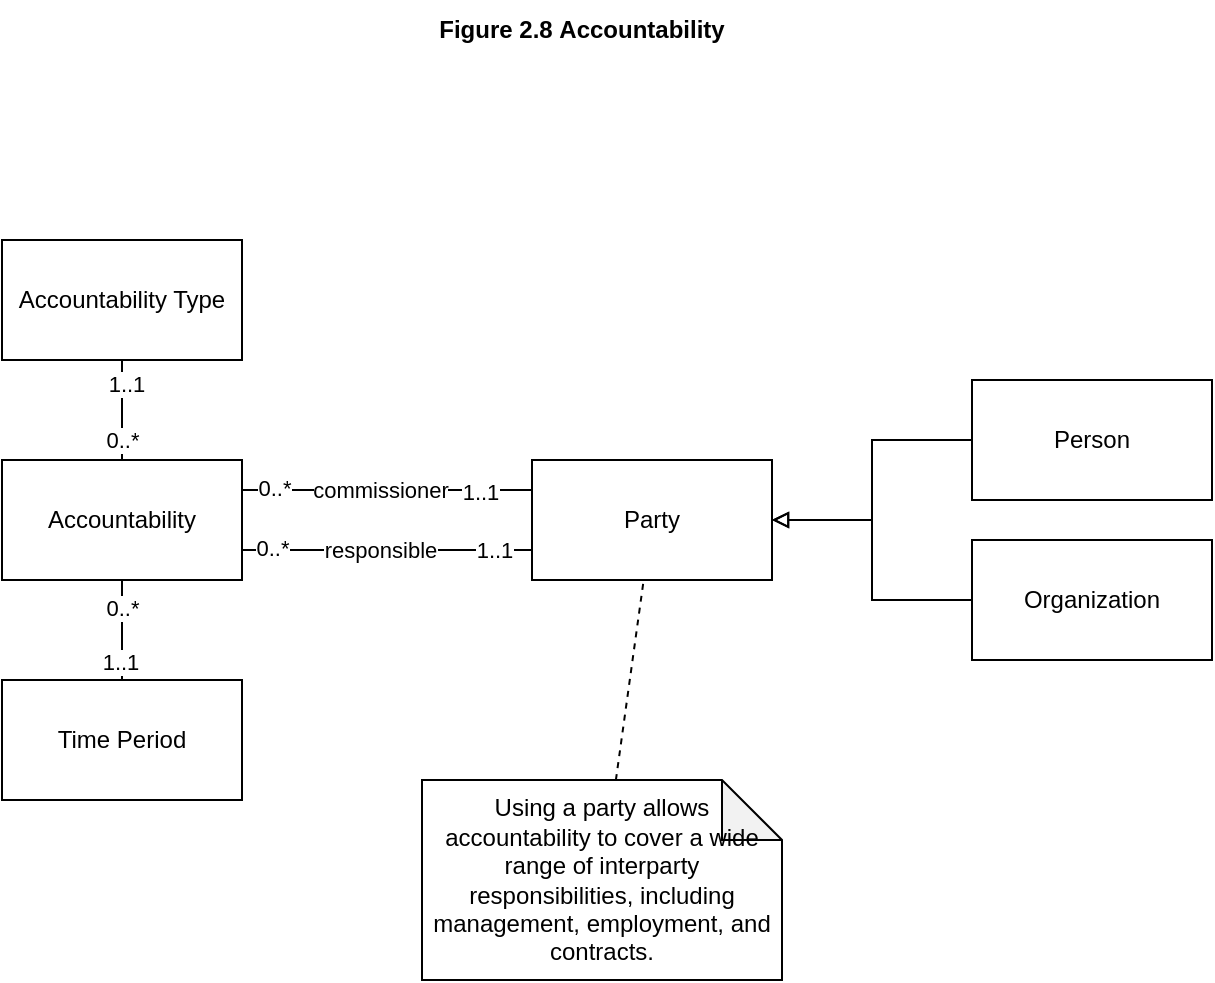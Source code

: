 <mxfile version="20.2.8" type="device"><diagram id="9qcoIvDkOtP1Ot1AUUI5" name="Page-1"><mxGraphModel dx="878" dy="1273" grid="1" gridSize="10" guides="1" tooltips="1" connect="1" arrows="1" fold="1" page="1" pageScale="1" pageWidth="850" pageHeight="1100" math="0" shadow="0"><root><mxCell id="0"/><mxCell id="1" parent="0"/><mxCell id="v0To5dQC1nnuXEylRbWz-1" value="Party" style="rounded=0;whiteSpace=wrap;html=1;" parent="1" vertex="1"><mxGeometry x="415" y="320" width="120" height="60" as="geometry"/></mxCell><mxCell id="v0To5dQC1nnuXEylRbWz-10" value="Person" style="rounded=0;whiteSpace=wrap;html=1;" parent="1" vertex="1"><mxGeometry x="635" y="280" width="120" height="60" as="geometry"/></mxCell><mxCell id="v0To5dQC1nnuXEylRbWz-11" value="Organization" style="rounded=0;whiteSpace=wrap;html=1;" parent="1" vertex="1"><mxGeometry x="635" y="360" width="120" height="60" as="geometry"/></mxCell><mxCell id="v0To5dQC1nnuXEylRbWz-13" value="" style="edgeStyle=elbowEdgeStyle;elbow=horizontal;endArrow=block;html=1;rounded=0;exitX=0;exitY=0.5;exitDx=0;exitDy=0;endFill=0;entryX=1;entryY=0.5;entryDx=0;entryDy=0;" parent="1" source="v0To5dQC1nnuXEylRbWz-10" target="v0To5dQC1nnuXEylRbWz-1" edge="1"><mxGeometry width="50" height="50" relative="1" as="geometry"><mxPoint x="805" y="480" as="sourcePoint"/><mxPoint x="525" y="350" as="targetPoint"/></mxGeometry></mxCell><mxCell id="v0To5dQC1nnuXEylRbWz-14" value="" style="edgeStyle=elbowEdgeStyle;elbow=horizontal;endArrow=block;html=1;rounded=0;endFill=0;" parent="1" source="v0To5dQC1nnuXEylRbWz-11" target="v0To5dQC1nnuXEylRbWz-1" edge="1"><mxGeometry width="50" height="50" relative="1" as="geometry"><mxPoint x="825" y="400" as="sourcePoint"/><mxPoint x="525" y="350" as="targetPoint"/></mxGeometry></mxCell><mxCell id="fa2rseI8tUjauM1b9hwE-1" value="Accountability" style="rounded=0;whiteSpace=wrap;html=1;" parent="1" vertex="1"><mxGeometry x="150" y="320" width="120" height="60" as="geometry"/></mxCell><mxCell id="fa2rseI8tUjauM1b9hwE-2" value="" style="endArrow=none;html=1;rounded=0;exitX=1;exitY=0.25;exitDx=0;exitDy=0;entryX=0;entryY=0.25;entryDx=0;entryDy=0;" parent="1" source="fa2rseI8tUjauM1b9hwE-1" target="v0To5dQC1nnuXEylRbWz-1" edge="1"><mxGeometry width="50" height="50" relative="1" as="geometry"><mxPoint x="365" y="460" as="sourcePoint"/><mxPoint x="415" y="410" as="targetPoint"/></mxGeometry></mxCell><mxCell id="fa2rseI8tUjauM1b9hwE-4" value="0..*" style="edgeLabel;html=1;align=center;verticalAlign=middle;resizable=0;points=[];" parent="fa2rseI8tUjauM1b9hwE-2" vertex="1" connectable="0"><mxGeometry x="-0.837" y="1" relative="1" as="geometry"><mxPoint x="4" as="offset"/></mxGeometry></mxCell><mxCell id="fa2rseI8tUjauM1b9hwE-5" value="1..1" style="edgeLabel;html=1;align=center;verticalAlign=middle;resizable=0;points=[];" parent="fa2rseI8tUjauM1b9hwE-2" vertex="1" connectable="0"><mxGeometry x="0.644" y="-1" relative="1" as="geometry"><mxPoint as="offset"/></mxGeometry></mxCell><mxCell id="fa2rseI8tUjauM1b9hwE-6" value="commissioner" style="edgeLabel;html=1;align=center;verticalAlign=middle;resizable=0;points=[];" parent="fa2rseI8tUjauM1b9hwE-2" vertex="1" connectable="0"><mxGeometry x="-0.148" relative="1" as="geometry"><mxPoint x="7" as="offset"/></mxGeometry></mxCell><mxCell id="fa2rseI8tUjauM1b9hwE-3" value="" style="endArrow=none;html=1;rounded=0;exitX=1;exitY=0.75;exitDx=0;exitDy=0;entryX=0;entryY=0.75;entryDx=0;entryDy=0;" parent="1" source="fa2rseI8tUjauM1b9hwE-1" target="v0To5dQC1nnuXEylRbWz-1" edge="1"><mxGeometry width="50" height="50" relative="1" as="geometry"><mxPoint x="335.0" y="345" as="sourcePoint"/><mxPoint x="395" y="360" as="targetPoint"/></mxGeometry></mxCell><mxCell id="fa2rseI8tUjauM1b9hwE-7" value="0..*" style="edgeLabel;html=1;align=center;verticalAlign=middle;resizable=0;points=[];" parent="fa2rseI8tUjauM1b9hwE-3" vertex="1" connectable="0"><mxGeometry x="-0.794" y="1" relative="1" as="geometry"><mxPoint as="offset"/></mxGeometry></mxCell><mxCell id="fa2rseI8tUjauM1b9hwE-8" value="1..1" style="edgeLabel;html=1;align=center;verticalAlign=middle;resizable=0;points=[];" parent="fa2rseI8tUjauM1b9hwE-3" vertex="1" connectable="0"><mxGeometry x="0.738" relative="1" as="geometry"><mxPoint as="offset"/></mxGeometry></mxCell><mxCell id="fa2rseI8tUjauM1b9hwE-9" value="responsible" style="edgeLabel;html=1;align=center;verticalAlign=middle;resizable=0;points=[];" parent="fa2rseI8tUjauM1b9hwE-3" vertex="1" connectable="0"><mxGeometry x="-0.047" relative="1" as="geometry"><mxPoint as="offset"/></mxGeometry></mxCell><mxCell id="fa2rseI8tUjauM1b9hwE-10" value="Accountability Type" style="rounded=0;whiteSpace=wrap;html=1;" parent="1" vertex="1"><mxGeometry x="150" y="210" width="120" height="60" as="geometry"/></mxCell><mxCell id="fa2rseI8tUjauM1b9hwE-11" value="Time Period" style="rounded=0;whiteSpace=wrap;html=1;" parent="1" vertex="1"><mxGeometry x="150" y="430" width="120" height="60" as="geometry"/></mxCell><mxCell id="fa2rseI8tUjauM1b9hwE-14" value="" style="endArrow=none;html=1;rounded=0;entryX=0.5;entryY=1;entryDx=0;entryDy=0;exitX=0.5;exitY=0;exitDx=0;exitDy=0;" parent="1" source="fa2rseI8tUjauM1b9hwE-1" target="fa2rseI8tUjauM1b9hwE-10" edge="1"><mxGeometry width="50" height="50" relative="1" as="geometry"><mxPoint x="350" y="370" as="sourcePoint"/><mxPoint x="400" y="320" as="targetPoint"/></mxGeometry></mxCell><mxCell id="fa2rseI8tUjauM1b9hwE-16" value="1..1" style="edgeLabel;html=1;align=center;verticalAlign=middle;resizable=0;points=[];" parent="fa2rseI8tUjauM1b9hwE-14" vertex="1" connectable="0"><mxGeometry x="0.524" y="-2" relative="1" as="geometry"><mxPoint as="offset"/></mxGeometry></mxCell><mxCell id="fa2rseI8tUjauM1b9hwE-17" value="0..*" style="edgeLabel;html=1;align=center;verticalAlign=middle;resizable=0;points=[];" parent="fa2rseI8tUjauM1b9hwE-14" vertex="1" connectable="0"><mxGeometry x="-0.608" y="1" relative="1" as="geometry"><mxPoint x="1" as="offset"/></mxGeometry></mxCell><mxCell id="fa2rseI8tUjauM1b9hwE-15" value="" style="endArrow=none;html=1;rounded=0;entryX=0.5;entryY=1;entryDx=0;entryDy=0;exitX=0.5;exitY=0;exitDx=0;exitDy=0;" parent="1" source="fa2rseI8tUjauM1b9hwE-11" target="fa2rseI8tUjauM1b9hwE-1" edge="1"><mxGeometry width="50" height="50" relative="1" as="geometry"><mxPoint x="220" y="330" as="sourcePoint"/><mxPoint x="220" y="290" as="targetPoint"/></mxGeometry></mxCell><mxCell id="fa2rseI8tUjauM1b9hwE-18" value="0..*" style="edgeLabel;html=1;align=center;verticalAlign=middle;resizable=0;points=[];" parent="fa2rseI8tUjauM1b9hwE-15" vertex="1" connectable="0"><mxGeometry x="0.454" relative="1" as="geometry"><mxPoint as="offset"/></mxGeometry></mxCell><mxCell id="fa2rseI8tUjauM1b9hwE-19" value="1..1" style="edgeLabel;html=1;align=center;verticalAlign=middle;resizable=0;points=[];" parent="fa2rseI8tUjauM1b9hwE-15" vertex="1" connectable="0"><mxGeometry x="-0.618" y="1" relative="1" as="geometry"><mxPoint as="offset"/></mxGeometry></mxCell><mxCell id="ri4fP50SB5UrTIXxXDxQ-5" value="&lt;b&gt;Figure 2.8&amp;nbsp;Accountability&lt;/b&gt;" style="text;html=1;strokeColor=none;fillColor=none;align=center;verticalAlign=middle;whiteSpace=wrap;rounded=0;" parent="1" vertex="1"><mxGeometry x="330" y="90" width="220" height="30" as="geometry"/></mxCell><mxCell id="yVqKLwVT5oJawqpSF8Wx-2" value="Using a party allows accountability to cover a wide range of interparty responsibilities, including management, employment, and contracts." style="shape=note;whiteSpace=wrap;html=1;backgroundOutline=1;darkOpacity=0.05;" vertex="1" parent="1"><mxGeometry x="360" y="480" width="180" height="100" as="geometry"/></mxCell><mxCell id="yVqKLwVT5oJawqpSF8Wx-3" value="" style="endArrow=none;dashed=1;html=1;rounded=0;" edge="1" parent="1" source="yVqKLwVT5oJawqpSF8Wx-2" target="v0To5dQC1nnuXEylRbWz-1"><mxGeometry width="50" height="50" relative="1" as="geometry"><mxPoint x="220" y="590" as="sourcePoint"/><mxPoint x="270" y="540" as="targetPoint"/></mxGeometry></mxCell></root></mxGraphModel></diagram></mxfile>
